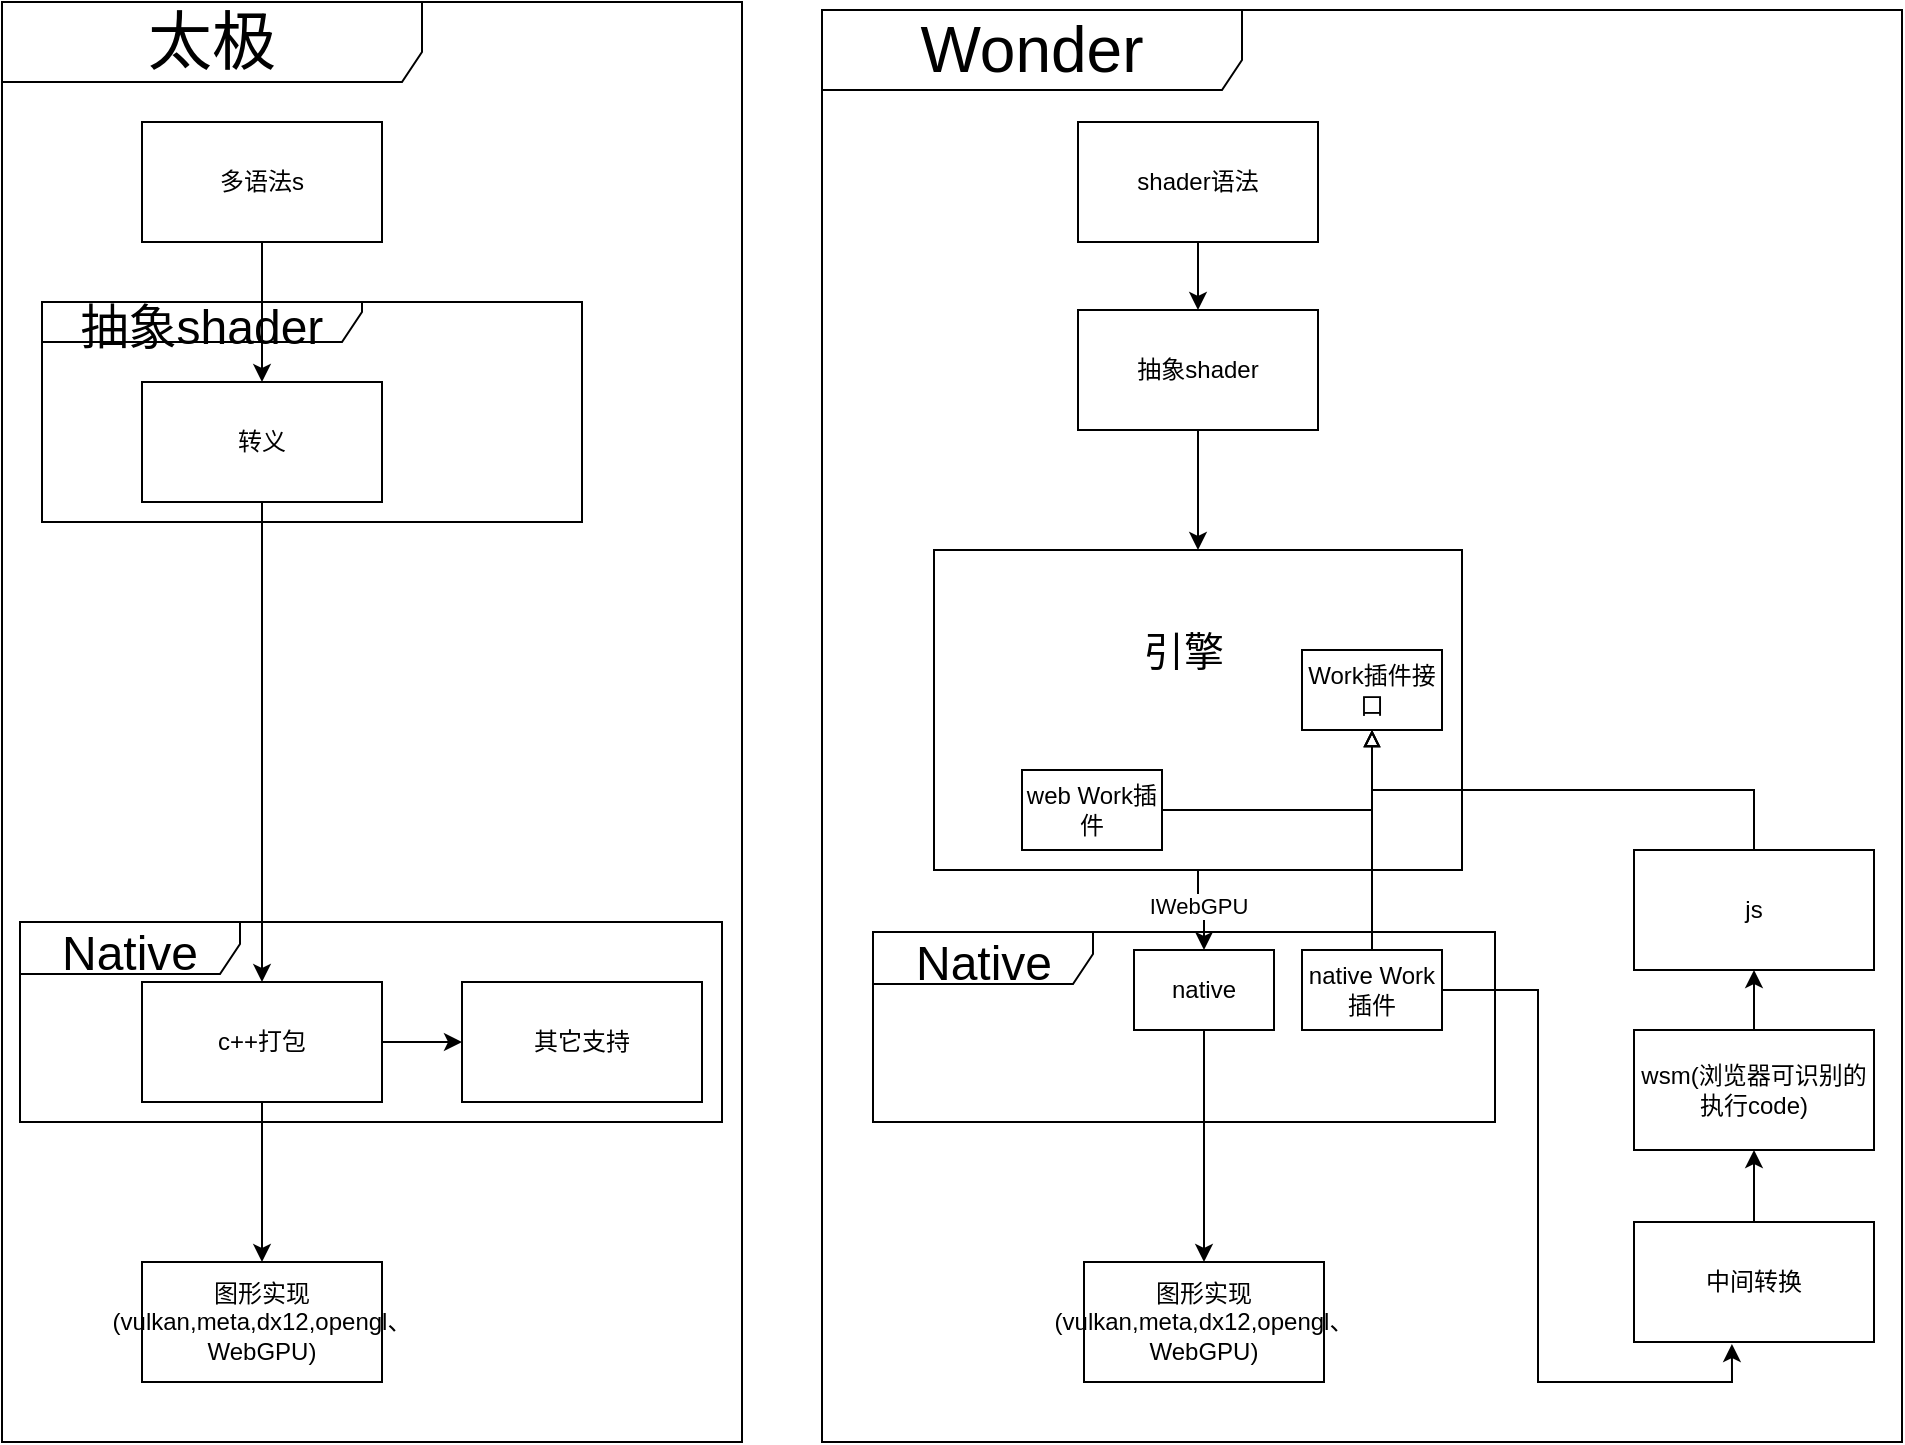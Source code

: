 <mxfile version="14.6.13" type="device"><diagram id="ZQjFV3HQQjv7clfkJpbz" name="第 1 页"><mxGraphModel dx="1773" dy="1841" grid="1" gridSize="10" guides="1" tooltips="1" connect="1" arrows="1" fold="1" page="1" pageScale="1" pageWidth="827" pageHeight="1169" math="0" shadow="0"><root><mxCell id="0"/><mxCell id="1" parent="0"/><mxCell id="CaAOik8iKC-gKOUV39cY-19" value="&lt;font style=&quot;font-size: 32px&quot;&gt;太极&lt;/font&gt;" style="shape=umlFrame;whiteSpace=wrap;html=1;width=210;height=40;fontSize=32;" parent="1" vertex="1"><mxGeometry x="-220" y="-120" width="370" height="720" as="geometry"/></mxCell><mxCell id="CaAOik8iKC-gKOUV39cY-21" value="&lt;font style=&quot;font-size: 32px&quot;&gt;Wonder&lt;/font&gt;" style="shape=umlFrame;whiteSpace=wrap;html=1;width=210;height=40;fontSize=32;" parent="1" vertex="1"><mxGeometry x="190" y="-116" width="540" height="716" as="geometry"/></mxCell><mxCell id="7pA7-hurDcYOQ-qOIhrM-46" value="&lt;font style=&quot;font-size: 24px&quot;&gt;Native&lt;/font&gt;" style="shape=umlFrame;whiteSpace=wrap;html=1;width=110;height=26;fontSize=32;" parent="1" vertex="1"><mxGeometry x="215.5" y="345" width="311" height="95" as="geometry"/></mxCell><mxCell id="7pA7-hurDcYOQ-qOIhrM-12" value="&lt;font style=&quot;font-size: 24px&quot;&gt;抽象shader&lt;/font&gt;" style="shape=umlFrame;whiteSpace=wrap;html=1;width=160;height=20;fontSize=32;" parent="1" vertex="1"><mxGeometry x="-200" y="30" width="270" height="110" as="geometry"/></mxCell><mxCell id="7pA7-hurDcYOQ-qOIhrM-25" style="edgeStyle=orthogonalEdgeStyle;rounded=0;orthogonalLoop=1;jettySize=auto;html=1;entryX=0.5;entryY=0;entryDx=0;entryDy=0;" parent="1" source="CaAOik8iKC-gKOUV39cY-1" target="7pA7-hurDcYOQ-qOIhrM-30" edge="1"><mxGeometry relative="1" as="geometry"><mxPoint x="276" y="394" as="targetPoint"/></mxGeometry></mxCell><mxCell id="7pA7-hurDcYOQ-qOIhrM-28" value="IWebGPU" style="edgeLabel;html=1;align=center;verticalAlign=middle;resizable=0;points=[];" parent="7pA7-hurDcYOQ-qOIhrM-25" vertex="1" connectable="0"><mxGeometry x="-0.172" y="-1" relative="1" as="geometry"><mxPoint x="1" as="offset"/></mxGeometry></mxCell><mxCell id="CaAOik8iKC-gKOUV39cY-1" value="" style="rounded=0;whiteSpace=wrap;html=1;" parent="1" vertex="1"><mxGeometry x="246" y="154" width="264" height="160" as="geometry"/></mxCell><mxCell id="7pA7-hurDcYOQ-qOIhrM-18" style="edgeStyle=orthogonalEdgeStyle;rounded=0;orthogonalLoop=1;jettySize=auto;html=1;" parent="1" source="CaAOik8iKC-gKOUV39cY-7" target="7pA7-hurDcYOQ-qOIhrM-11" edge="1"><mxGeometry relative="1" as="geometry"/></mxCell><mxCell id="CaAOik8iKC-gKOUV39cY-7" value="转义" style="rounded=0;whiteSpace=wrap;html=1;" parent="1" vertex="1"><mxGeometry x="-150" y="70" width="120" height="60" as="geometry"/></mxCell><mxCell id="CaAOik8iKC-gKOUV39cY-8" value="图形实现(vulkan,meta,dx12,opengl、WebGPU)" style="rounded=0;whiteSpace=wrap;html=1;" parent="1" vertex="1"><mxGeometry x="-150" y="510" width="120" height="60" as="geometry"/></mxCell><mxCell id="CaAOik8iKC-gKOUV39cY-12" value="" style="edgeStyle=orthogonalEdgeStyle;rounded=0;orthogonalLoop=1;jettySize=auto;html=1;" parent="1" source="CaAOik8iKC-gKOUV39cY-11" target="CaAOik8iKC-gKOUV39cY-7" edge="1"><mxGeometry relative="1" as="geometry"/></mxCell><mxCell id="CaAOik8iKC-gKOUV39cY-11" value="多语法s" style="rounded=0;whiteSpace=wrap;html=1;" parent="1" vertex="1"><mxGeometry x="-150" y="-60" width="120" height="60" as="geometry"/></mxCell><mxCell id="CaAOik8iKC-gKOUV39cY-16" value="" style="edgeStyle=orthogonalEdgeStyle;rounded=0;orthogonalLoop=1;jettySize=auto;html=1;" parent="1" source="CaAOik8iKC-gKOUV39cY-13" target="CaAOik8iKC-gKOUV39cY-1" edge="1"><mxGeometry relative="1" as="geometry"/></mxCell><mxCell id="CaAOik8iKC-gKOUV39cY-13" value="抽象shader" style="rounded=0;whiteSpace=wrap;html=1;" parent="1" vertex="1"><mxGeometry x="318" y="34" width="120" height="60" as="geometry"/></mxCell><mxCell id="7pA7-hurDcYOQ-qOIhrM-3" style="edgeStyle=orthogonalEdgeStyle;rounded=0;orthogonalLoop=1;jettySize=auto;html=1;" parent="1" source="7pA7-hurDcYOQ-qOIhrM-1" target="7pA7-hurDcYOQ-qOIhrM-2" edge="1"><mxGeometry relative="1" as="geometry"/></mxCell><mxCell id="7pA7-hurDcYOQ-qOIhrM-1" value="wsm(浏览器可识别的执行code)" style="rounded=0;whiteSpace=wrap;html=1;" parent="1" vertex="1"><mxGeometry x="596" y="394" width="120" height="60" as="geometry"/></mxCell><mxCell id="7pA7-hurDcYOQ-qOIhrM-2" value="js" style="rounded=0;whiteSpace=wrap;html=1;" parent="1" vertex="1"><mxGeometry x="596" y="304" width="120" height="60" as="geometry"/></mxCell><mxCell id="7pA7-hurDcYOQ-qOIhrM-8" style="edgeStyle=orthogonalEdgeStyle;rounded=0;orthogonalLoop=1;jettySize=auto;html=1;entryX=0.408;entryY=1.017;entryDx=0;entryDy=0;entryPerimeter=0;" parent="1" source="7pA7-hurDcYOQ-qOIhrM-5" target="7pA7-hurDcYOQ-qOIhrM-7" edge="1"><mxGeometry relative="1" as="geometry"/></mxCell><mxCell id="7pA7-hurDcYOQ-qOIhrM-48" style="edgeStyle=orthogonalEdgeStyle;rounded=0;orthogonalLoop=1;jettySize=auto;html=1;startArrow=none;startFill=0;endArrow=block;endFill=0;" parent="1" source="7pA7-hurDcYOQ-qOIhrM-5" target="7pA7-hurDcYOQ-qOIhrM-47" edge="1"><mxGeometry relative="1" as="geometry"/></mxCell><mxCell id="7pA7-hurDcYOQ-qOIhrM-5" value="native Work插件" style="rounded=0;whiteSpace=wrap;html=1;" parent="1" vertex="1"><mxGeometry x="430" y="354" width="70" height="40" as="geometry"/></mxCell><mxCell id="7pA7-hurDcYOQ-qOIhrM-9" style="edgeStyle=orthogonalEdgeStyle;rounded=0;orthogonalLoop=1;jettySize=auto;html=1;entryX=0.5;entryY=1;entryDx=0;entryDy=0;" parent="1" source="7pA7-hurDcYOQ-qOIhrM-7" target="7pA7-hurDcYOQ-qOIhrM-1" edge="1"><mxGeometry relative="1" as="geometry"/></mxCell><mxCell id="7pA7-hurDcYOQ-qOIhrM-7" value="中间转换" style="rounded=0;whiteSpace=wrap;html=1;" parent="1" vertex="1"><mxGeometry x="596" y="490" width="120" height="60" as="geometry"/></mxCell><mxCell id="7pA7-hurDcYOQ-qOIhrM-17" style="edgeStyle=orthogonalEdgeStyle;rounded=0;orthogonalLoop=1;jettySize=auto;html=1;entryX=0;entryY=0.5;entryDx=0;entryDy=0;" parent="1" source="7pA7-hurDcYOQ-qOIhrM-11" target="7pA7-hurDcYOQ-qOIhrM-16" edge="1"><mxGeometry relative="1" as="geometry"/></mxCell><mxCell id="7pA7-hurDcYOQ-qOIhrM-19" style="edgeStyle=orthogonalEdgeStyle;rounded=0;orthogonalLoop=1;jettySize=auto;html=1;entryX=0.5;entryY=0;entryDx=0;entryDy=0;" parent="1" source="7pA7-hurDcYOQ-qOIhrM-11" target="CaAOik8iKC-gKOUV39cY-8" edge="1"><mxGeometry relative="1" as="geometry"/></mxCell><mxCell id="7pA7-hurDcYOQ-qOIhrM-11" value="c++打包" style="rounded=0;whiteSpace=wrap;html=1;" parent="1" vertex="1"><mxGeometry x="-150" y="370" width="120" height="60" as="geometry"/></mxCell><mxCell id="7pA7-hurDcYOQ-qOIhrM-15" style="edgeStyle=orthogonalEdgeStyle;rounded=0;orthogonalLoop=1;jettySize=auto;html=1;" parent="1" source="7pA7-hurDcYOQ-qOIhrM-13" target="CaAOik8iKC-gKOUV39cY-13" edge="1"><mxGeometry relative="1" as="geometry"/></mxCell><mxCell id="7pA7-hurDcYOQ-qOIhrM-13" value="shader语法" style="rounded=0;whiteSpace=wrap;html=1;" parent="1" vertex="1"><mxGeometry x="318" y="-60" width="120" height="60" as="geometry"/></mxCell><mxCell id="7pA7-hurDcYOQ-qOIhrM-16" value="其它支持" style="rounded=0;whiteSpace=wrap;html=1;" parent="1" vertex="1"><mxGeometry x="10" y="370" width="120" height="60" as="geometry"/></mxCell><mxCell id="7pA7-hurDcYOQ-qOIhrM-21" value="&lt;span style=&quot;font-size: 20px&quot;&gt;引擎&lt;/span&gt;" style="text;html=1;strokeColor=none;fillColor=none;align=center;verticalAlign=middle;whiteSpace=wrap;rounded=0;strokeWidth=1;" parent="1" vertex="1"><mxGeometry x="326" y="194" width="90" height="20" as="geometry"/></mxCell><mxCell id="7pA7-hurDcYOQ-qOIhrM-29" value="图形实现(vulkan,meta,dx12,opengl、WebGPU)" style="rounded=0;whiteSpace=wrap;html=1;" parent="1" vertex="1"><mxGeometry x="321" y="510" width="120" height="60" as="geometry"/></mxCell><mxCell id="7pA7-hurDcYOQ-qOIhrM-31" style="edgeStyle=orthogonalEdgeStyle;rounded=0;orthogonalLoop=1;jettySize=auto;html=1;" parent="1" source="7pA7-hurDcYOQ-qOIhrM-30" target="7pA7-hurDcYOQ-qOIhrM-29" edge="1"><mxGeometry relative="1" as="geometry"/></mxCell><mxCell id="7pA7-hurDcYOQ-qOIhrM-30" value="native" style="rounded=0;whiteSpace=wrap;html=1;" parent="1" vertex="1"><mxGeometry x="346" y="354" width="70" height="40" as="geometry"/></mxCell><mxCell id="7pA7-hurDcYOQ-qOIhrM-49" style="edgeStyle=orthogonalEdgeStyle;rounded=0;orthogonalLoop=1;jettySize=auto;html=1;entryX=0.5;entryY=1;entryDx=0;entryDy=0;startArrow=none;startFill=0;endArrow=block;endFill=0;" parent="1" source="7pA7-hurDcYOQ-qOIhrM-42" target="7pA7-hurDcYOQ-qOIhrM-47" edge="1"><mxGeometry relative="1" as="geometry"/></mxCell><mxCell id="7pA7-hurDcYOQ-qOIhrM-42" value="web Work插件" style="rounded=0;whiteSpace=wrap;html=1;" parent="1" vertex="1"><mxGeometry x="290" y="264" width="70" height="40" as="geometry"/></mxCell><mxCell id="7pA7-hurDcYOQ-qOIhrM-47" value="Work插件接口" style="rounded=0;whiteSpace=wrap;html=1;" parent="1" vertex="1"><mxGeometry x="430" y="204" width="70" height="40" as="geometry"/></mxCell><mxCell id="7pA7-hurDcYOQ-qOIhrM-4" value="" style="edgeStyle=orthogonalEdgeStyle;rounded=0;orthogonalLoop=1;jettySize=auto;html=1;entryX=0.5;entryY=0;entryDx=0;entryDy=0;endArrow=none;endFill=0;startArrow=block;startFill=0;exitX=0.5;exitY=1;exitDx=0;exitDy=0;" parent="1" source="7pA7-hurDcYOQ-qOIhrM-47" target="7pA7-hurDcYOQ-qOIhrM-2" edge="1"><mxGeometry relative="1" as="geometry"><mxPoint x="465" y="250" as="sourcePoint"/><Array as="points"><mxPoint x="465" y="274"/><mxPoint x="656" y="274"/></Array></mxGeometry></mxCell><mxCell id="7pA7-hurDcYOQ-qOIhrM-51" value="&lt;font style=&quot;font-size: 24px&quot;&gt;Native&lt;/font&gt;" style="shape=umlFrame;whiteSpace=wrap;html=1;width=110;height=26;fontSize=32;" parent="1" vertex="1"><mxGeometry x="-211" y="340" width="351" height="100" as="geometry"/></mxCell></root></mxGraphModel></diagram></mxfile>